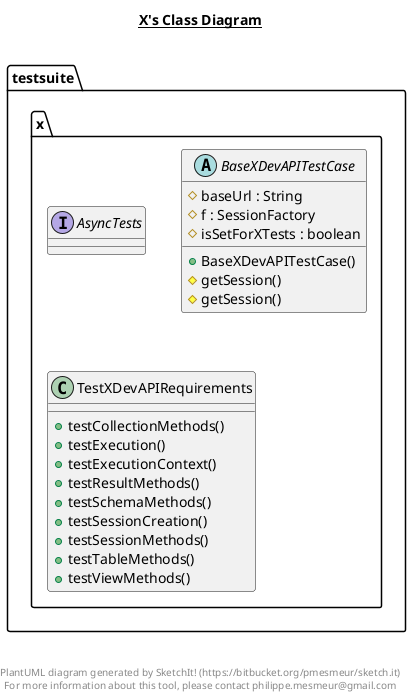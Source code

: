 @startuml

title __X's Class Diagram__\n

  namespace testsuite {
    namespace x {
      interface testsuite.x.AsyncTests {
      }
    }
  }
  

  namespace testsuite {
    namespace x {
      abstract class testsuite.x.BaseXDevAPITestCase {
          # baseUrl : String
          # f : SessionFactory
          # isSetForXTests : boolean
          + BaseXDevAPITestCase()
          # getSession()
          # getSession()
      }
    }
  }
  

  namespace testsuite {
    namespace x {
      class testsuite.x.TestXDevAPIRequirements {
          + testCollectionMethods()
          + testExecution()
          + testExecutionContext()
          + testResultMethods()
          + testSchemaMethods()
          + testSessionCreation()
          + testSessionMethods()
          + testTableMethods()
          + testViewMethods()
      }
    }
  }
  



right footer


PlantUML diagram generated by SketchIt! (https://bitbucket.org/pmesmeur/sketch.it)
For more information about this tool, please contact philippe.mesmeur@gmail.com
endfooter

@enduml
